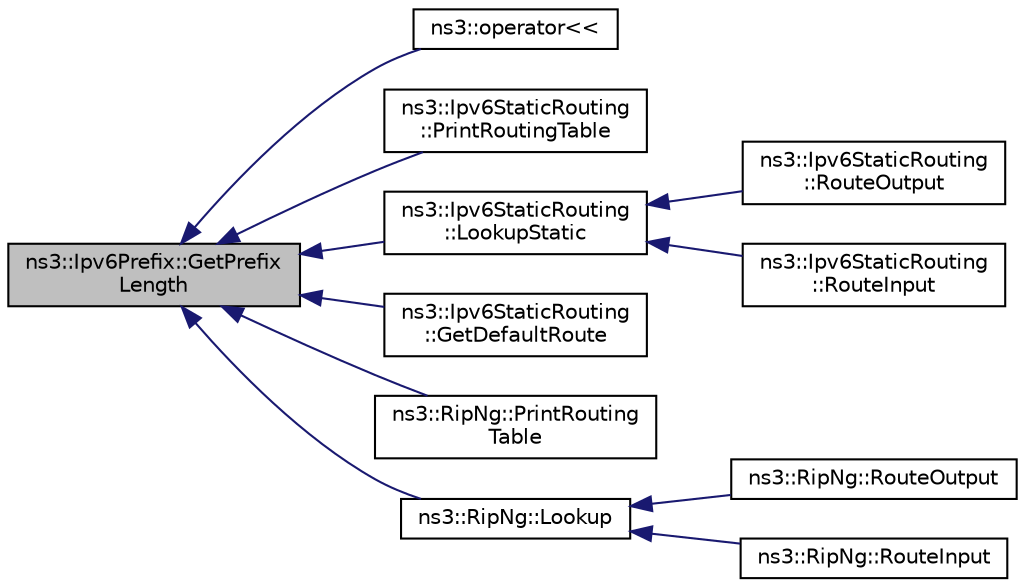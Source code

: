 digraph "ns3::Ipv6Prefix::GetPrefixLength"
{
  edge [fontname="Helvetica",fontsize="10",labelfontname="Helvetica",labelfontsize="10"];
  node [fontname="Helvetica",fontsize="10",shape=record];
  rankdir="LR";
  Node1 [label="ns3::Ipv6Prefix::GetPrefix\lLength",height=0.2,width=0.4,color="black", fillcolor="grey75", style="filled", fontcolor="black"];
  Node1 -> Node2 [dir="back",color="midnightblue",fontsize="10",style="solid"];
  Node2 [label="ns3::operator\<\<",height=0.2,width=0.4,color="black", fillcolor="white", style="filled",URL="$d7/d2e/namespacens3.html#a05b3b1fa4697bd3d0e38436243095888",tooltip="Stream insertion operator. "];
  Node1 -> Node3 [dir="back",color="midnightblue",fontsize="10",style="solid"];
  Node3 [label="ns3::Ipv6StaticRouting\l::PrintRoutingTable",height=0.2,width=0.4,color="black", fillcolor="white", style="filled",URL="$dc/df9/classns3_1_1Ipv6StaticRouting.html#a39ea5334065001c093c8165d6a282550",tooltip="Print the Routing Table entries. "];
  Node1 -> Node4 [dir="back",color="midnightblue",fontsize="10",style="solid"];
  Node4 [label="ns3::Ipv6StaticRouting\l::LookupStatic",height=0.2,width=0.4,color="black", fillcolor="white", style="filled",URL="$dc/df9/classns3_1_1Ipv6StaticRouting.html#a53cafb0907cefabca6894c9d4dc6c154",tooltip="Lookup in the forwarding table for destination. "];
  Node4 -> Node5 [dir="back",color="midnightblue",fontsize="10",style="solid"];
  Node5 [label="ns3::Ipv6StaticRouting\l::RouteOutput",height=0.2,width=0.4,color="black", fillcolor="white", style="filled",URL="$dc/df9/classns3_1_1Ipv6StaticRouting.html#a494b7a870cc1af31ba11611128a067a6",tooltip="Query routing cache for an existing route, for an outbound packet. "];
  Node4 -> Node6 [dir="back",color="midnightblue",fontsize="10",style="solid"];
  Node6 [label="ns3::Ipv6StaticRouting\l::RouteInput",height=0.2,width=0.4,color="black", fillcolor="white", style="filled",URL="$dc/df9/classns3_1_1Ipv6StaticRouting.html#a33810db6250f018b4587dc34a43a80cb",tooltip="Route an input packet (to be forwarded or locally delivered) "];
  Node1 -> Node7 [dir="back",color="midnightblue",fontsize="10",style="solid"];
  Node7 [label="ns3::Ipv6StaticRouting\l::GetDefaultRoute",height=0.2,width=0.4,color="black", fillcolor="white", style="filled",URL="$dc/df9/classns3_1_1Ipv6StaticRouting.html#aabac84f4bef43734f7bbf25b2f959705",tooltip="Get the default route. "];
  Node1 -> Node8 [dir="back",color="midnightblue",fontsize="10",style="solid"];
  Node8 [label="ns3::RipNg::PrintRouting\lTable",height=0.2,width=0.4,color="black", fillcolor="white", style="filled",URL="$da/d75/classns3_1_1RipNg.html#aec30027ca8085a46d680b98291e27480",tooltip="Print the Routing Table entries. "];
  Node1 -> Node9 [dir="back",color="midnightblue",fontsize="10",style="solid"];
  Node9 [label="ns3::RipNg::Lookup",height=0.2,width=0.4,color="black", fillcolor="white", style="filled",URL="$da/d75/classns3_1_1RipNg.html#ac008f65e3fe915230191cb1099890489",tooltip="Lookup in the forwarding table for destination. "];
  Node9 -> Node10 [dir="back",color="midnightblue",fontsize="10",style="solid"];
  Node10 [label="ns3::RipNg::RouteOutput",height=0.2,width=0.4,color="black", fillcolor="white", style="filled",URL="$da/d75/classns3_1_1RipNg.html#acc42ebebc7e1b3ccb68c7be6b2f37f95",tooltip="Query routing cache for an existing route, for an outbound packet. "];
  Node9 -> Node11 [dir="back",color="midnightblue",fontsize="10",style="solid"];
  Node11 [label="ns3::RipNg::RouteInput",height=0.2,width=0.4,color="black", fillcolor="white", style="filled",URL="$da/d75/classns3_1_1RipNg.html#ad85da69a6006cd5089e1a69e7a6be13b",tooltip="Route an input packet (to be forwarded or locally delivered) "];
}
